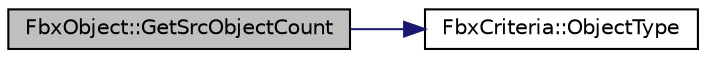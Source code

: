 digraph "FbxObject::GetSrcObjectCount"
{
  edge [fontname="Helvetica",fontsize="10",labelfontname="Helvetica",labelfontsize="10"];
  node [fontname="Helvetica",fontsize="10",shape=record];
  rankdir="LR";
  Node265 [label="FbxObject::GetSrcObjectCount",height=0.2,width=0.4,color="black", fillcolor="grey75", style="filled", fontcolor="black"];
  Node265 -> Node266 [color="midnightblue",fontsize="10",style="solid",fontname="Helvetica"];
  Node266 [label="FbxCriteria::ObjectType",height=0.2,width=0.4,color="black", fillcolor="white", style="filled",URL="$class_fbx_criteria.html#a760d66022a8febcd3fd0c5fbbb534023"];
}
